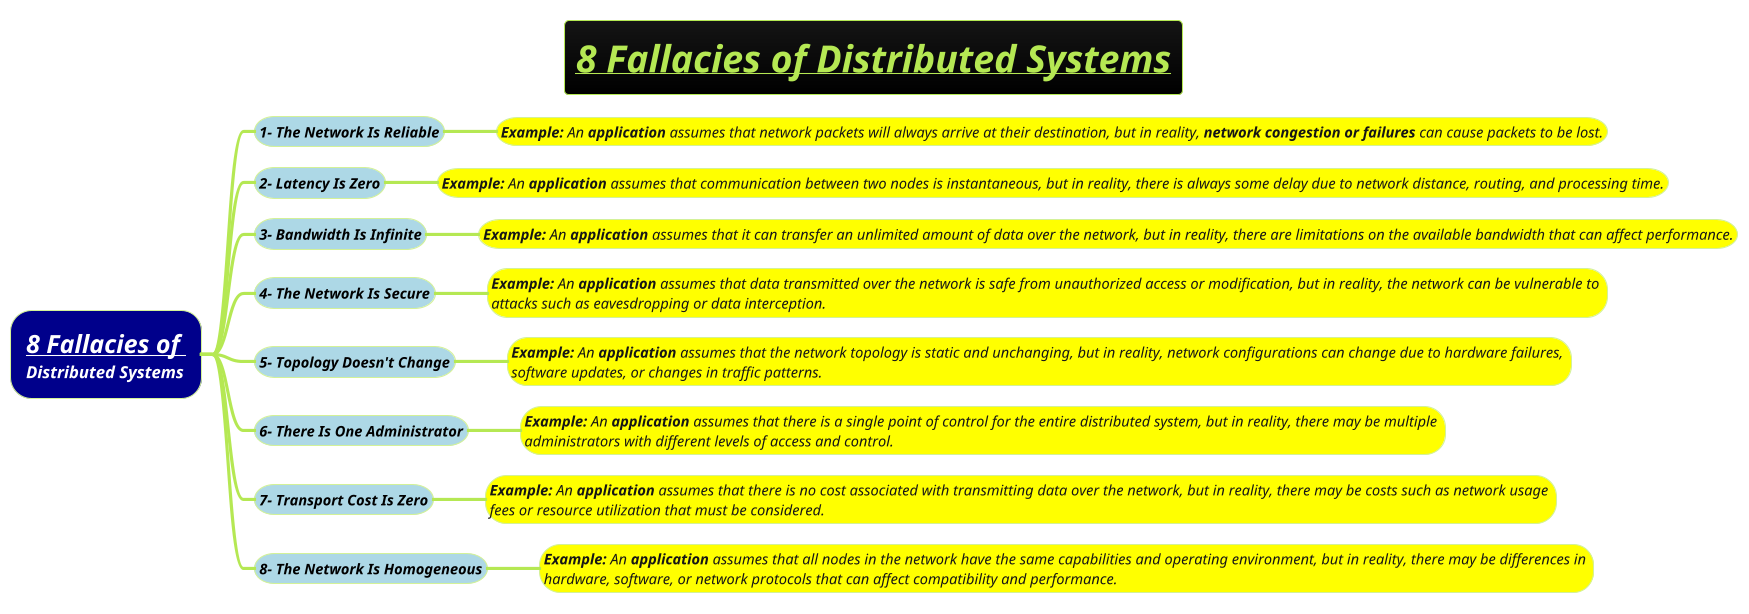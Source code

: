 @startmindmap
title =<b><i><u>8 Fallacies of Distributed Systems
!theme hacker

*[#darkblue] <color #white><i><size:24><u>8 Fallacies of \n<i><color #white>Distributed Systems
**[#lightblue] <color #black><i><size:14>1- The Network Is Reliable
***[#yellow] <i><size:14>**Example:** An **application** assumes that network packets will always arrive at their destination, but in reality, **network congestion or failures** can cause packets to be lost.
**[#lightblue] <color #black><i><size:14>2- Latency Is Zero
***[#yellow] <i><size:14>**Example:** An **application** assumes that communication between two nodes is instantaneous, but in reality, there is always some delay due to network distance, routing, and processing time.
**[#lightblue] <color #black><i><size:14>3- Bandwidth Is Infinite
***[#yellow] <i><size:14>**Example:** An **application** assumes that it can transfer an unlimited amount of data over the network, but in reality, there are limitations on the available bandwidth that can affect performance.
**[#lightblue] <color #black><i><size:14>4- The Network Is Secure
***[#yellow] <i><size:14>**Example:** An **application** assumes that data transmitted over the network is safe from unauthorized access or modification, but in reality, the network can be vulnerable to \n<i><size:14>attacks such as eavesdropping or data interception.
**[#lightblue] <color #black><i><size:14>5- Topology Doesn't Change
***[#yellow] <i><size:14>**Example:** An **application** assumes that the network topology is static and unchanging, but in reality, network configurations can change due to hardware failures, \n<i><size:14>software updates, or changes in traffic patterns.
**[#lightblue] <color #black><i><size:14>6- There Is One Administrator
***[#yellow] <i><size:14>**Example:** An **application** assumes that there is a single point of control for the entire distributed system, but in reality, there may be multiple \n<i><size:14>administrators with different levels of access and control.
**[#lightblue] <color #black><i><size:14>7- Transport Cost Is Zero
***[#yellow] <i><size:14>**Example:** An **application** assumes that there is no cost associated with transmitting data over the network, but in reality, there may be costs such as network usage \n<i><size:14>fees or resource utilization that must be considered.
**[#lightblue] <color #black><i><size:14>8- The Network Is Homogeneous
***[#yellow] <i><size:14>**Example:** An **application** assumes that all nodes in the network have the same capabilities and operating environment, but in reality, there may be differences in \n<i><size:14>hardware, software, or network protocols that can affect compatibility and performance.
@endmindmap

